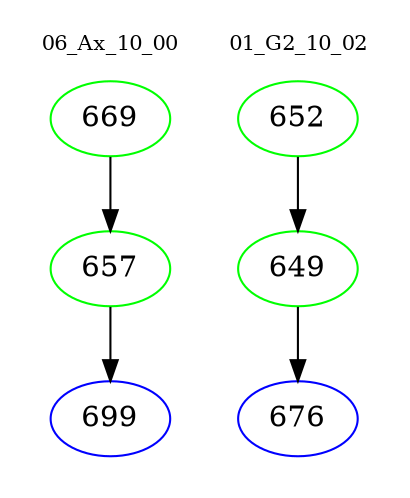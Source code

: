 digraph{
subgraph cluster_0 {
color = white
label = "06_Ax_10_00";
fontsize=10;
T0_669 [label="669", color="green"]
T0_669 -> T0_657 [color="black"]
T0_657 [label="657", color="green"]
T0_657 -> T0_699 [color="black"]
T0_699 [label="699", color="blue"]
}
subgraph cluster_1 {
color = white
label = "01_G2_10_02";
fontsize=10;
T1_652 [label="652", color="green"]
T1_652 -> T1_649 [color="black"]
T1_649 [label="649", color="green"]
T1_649 -> T1_676 [color="black"]
T1_676 [label="676", color="blue"]
}
}
